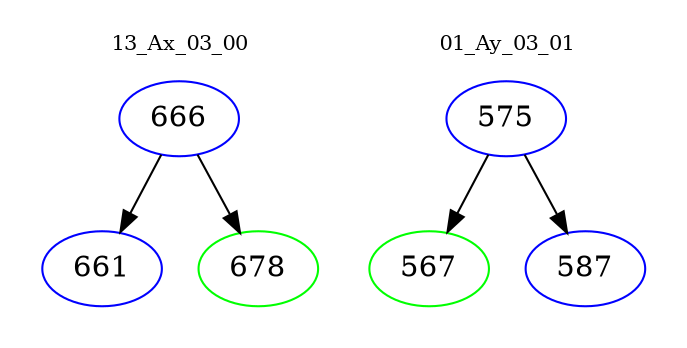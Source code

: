 digraph{
subgraph cluster_0 {
color = white
label = "13_Ax_03_00";
fontsize=10;
T0_666 [label="666", color="blue"]
T0_666 -> T0_661 [color="black"]
T0_661 [label="661", color="blue"]
T0_666 -> T0_678 [color="black"]
T0_678 [label="678", color="green"]
}
subgraph cluster_1 {
color = white
label = "01_Ay_03_01";
fontsize=10;
T1_575 [label="575", color="blue"]
T1_575 -> T1_567 [color="black"]
T1_567 [label="567", color="green"]
T1_575 -> T1_587 [color="black"]
T1_587 [label="587", color="blue"]
}
}
